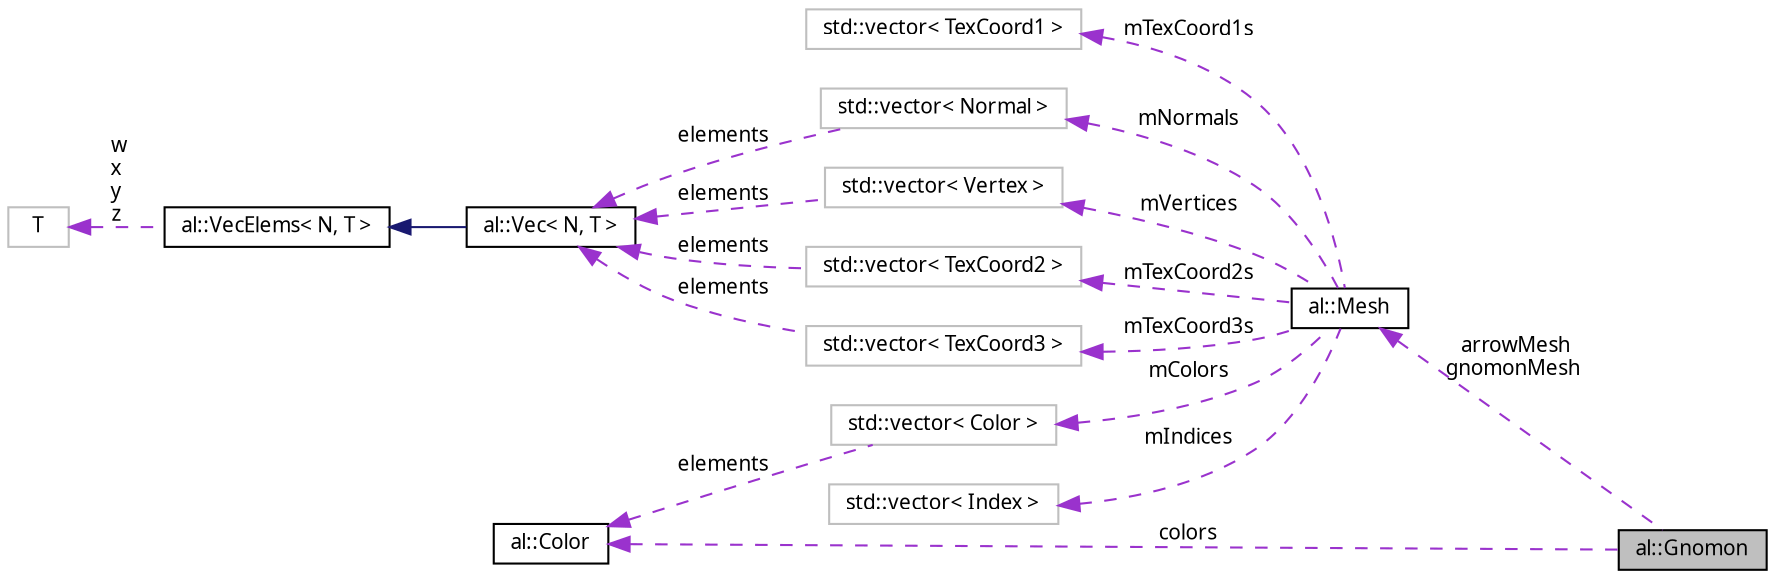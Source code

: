 digraph "al::Gnomon"
{
 // LATEX_PDF_SIZE
  bgcolor="transparent";
  edge [fontname="FreeSans.ttf",fontsize="10",labelfontname="FreeSans.ttf",labelfontsize="10"];
  node [fontname="FreeSans.ttf",fontsize="10",shape=record];
  rankdir="LR";
  Node1 [label="al::Gnomon",height=0.2,width=0.4,color="black", fillcolor="grey75", style="filled", fontcolor="black",tooltip=" "];
  Node2 -> Node1 [dir="back",color="darkorchid3",fontsize="10",style="dashed",label=" arrowMesh\ngnomonMesh" ,fontname="FreeSans.ttf"];
  Node2 [label="al::Mesh",height=0.2,width=0.4,color="black",URL="$classal_1_1_mesh.html",tooltip="Stores buffers related to rendering graphical objects."];
  Node3 -> Node2 [dir="back",color="darkorchid3",fontsize="10",style="dashed",label=" mTexCoord2s" ,fontname="FreeSans.ttf"];
  Node3 [label="std::vector\< TexCoord2 \>",height=0.2,width=0.4,color="grey75",tooltip=" "];
  Node4 -> Node3 [dir="back",color="darkorchid3",fontsize="10",style="dashed",label=" elements" ,fontname="FreeSans.ttf"];
  Node4 [label="al::Vec\< N, T \>",height=0.2,width=0.4,color="black",URL="$classal_1_1_vec.html",tooltip="Fixed-size n-vector."];
  Node5 -> Node4 [dir="back",color="midnightblue",fontsize="10",style="solid",fontname="FreeSans.ttf"];
  Node5 [label="al::VecElems\< N, T \>",height=0.2,width=0.4,color="black",URL="$structal_1_1_vec_elems.html",tooltip=" "];
  Node6 -> Node5 [dir="back",color="darkorchid3",fontsize="10",style="dashed",label=" w\nx\ny\nz" ,fontname="FreeSans.ttf"];
  Node6 [label="T",height=0.2,width=0.4,color="grey75",tooltip=" "];
  Node7 -> Node2 [dir="back",color="darkorchid3",fontsize="10",style="dashed",label=" mTexCoord3s" ,fontname="FreeSans.ttf"];
  Node7 [label="std::vector\< TexCoord3 \>",height=0.2,width=0.4,color="grey75",tooltip=" "];
  Node4 -> Node7 [dir="back",color="darkorchid3",fontsize="10",style="dashed",label=" elements" ,fontname="FreeSans.ttf"];
  Node8 -> Node2 [dir="back",color="darkorchid3",fontsize="10",style="dashed",label=" mNormals" ,fontname="FreeSans.ttf"];
  Node8 [label="std::vector\< Normal \>",height=0.2,width=0.4,color="grey75",tooltip=" "];
  Node4 -> Node8 [dir="back",color="darkorchid3",fontsize="10",style="dashed",label=" elements" ,fontname="FreeSans.ttf"];
  Node9 -> Node2 [dir="back",color="darkorchid3",fontsize="10",style="dashed",label=" mColors" ,fontname="FreeSans.ttf"];
  Node9 [label="std::vector\< Color \>",height=0.2,width=0.4,color="grey75",tooltip=" "];
  Node10 -> Node9 [dir="back",color="darkorchid3",fontsize="10",style="dashed",label=" elements" ,fontname="FreeSans.ttf"];
  Node10 [label="al::Color",height=0.2,width=0.4,color="black",URL="$structal_1_1_color.html",tooltip=" "];
  Node11 -> Node2 [dir="back",color="darkorchid3",fontsize="10",style="dashed",label=" mIndices" ,fontname="FreeSans.ttf"];
  Node11 [label="std::vector\< Index \>",height=0.2,width=0.4,color="grey75",tooltip=" "];
  Node12 -> Node2 [dir="back",color="darkorchid3",fontsize="10",style="dashed",label=" mTexCoord1s" ,fontname="FreeSans.ttf"];
  Node12 [label="std::vector\< TexCoord1 \>",height=0.2,width=0.4,color="grey75",tooltip=" "];
  Node13 -> Node2 [dir="back",color="darkorchid3",fontsize="10",style="dashed",label=" mVertices" ,fontname="FreeSans.ttf"];
  Node13 [label="std::vector\< Vertex \>",height=0.2,width=0.4,color="grey75",tooltip=" "];
  Node4 -> Node13 [dir="back",color="darkorchid3",fontsize="10",style="dashed",label=" elements" ,fontname="FreeSans.ttf"];
  Node10 -> Node1 [dir="back",color="darkorchid3",fontsize="10",style="dashed",label=" colors" ,fontname="FreeSans.ttf"];
}
